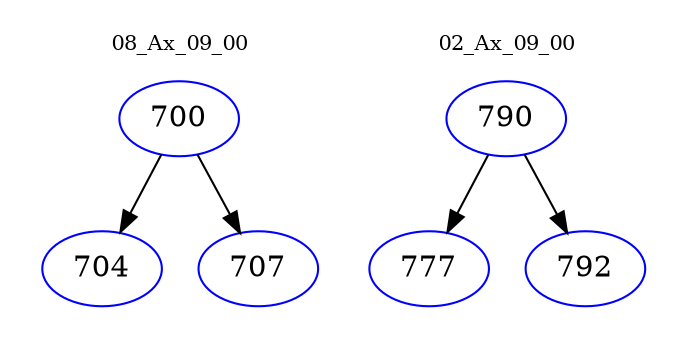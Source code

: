 digraph{
subgraph cluster_0 {
color = white
label = "08_Ax_09_00";
fontsize=10;
T0_700 [label="700", color="blue"]
T0_700 -> T0_704 [color="black"]
T0_704 [label="704", color="blue"]
T0_700 -> T0_707 [color="black"]
T0_707 [label="707", color="blue"]
}
subgraph cluster_1 {
color = white
label = "02_Ax_09_00";
fontsize=10;
T1_790 [label="790", color="blue"]
T1_790 -> T1_777 [color="black"]
T1_777 [label="777", color="blue"]
T1_790 -> T1_792 [color="black"]
T1_792 [label="792", color="blue"]
}
}
